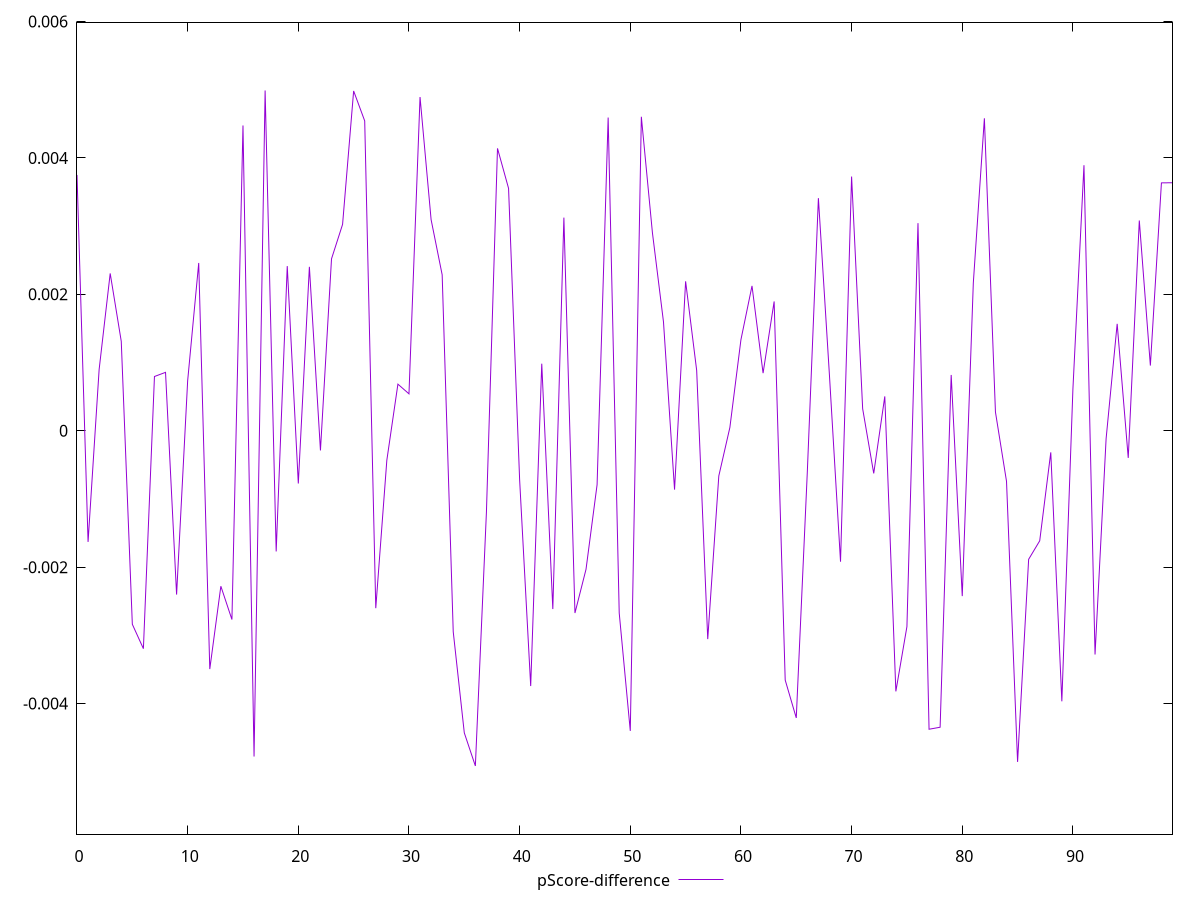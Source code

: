reset

$pScoreDifference <<EOF
0 0.0037510987556489406
1 -0.0016304994279069396
2 0.000897902656659344
3 0.0023068963578299906
4 0.00131052604017734
5 -0.002837931456254328
6 -0.003195549662763031
7 0.0007953674636190788
8 0.0008561141540522899
9 -0.0024026154225768037
10 0.0007329483373278434
11 0.002460021061131079
12 -0.003494916178192864
13 -0.0022798399960550775
14 -0.002768481302161896
15 0.004476668218258761
16 -0.004777288897803711
17 0.004989195992527784
18 -0.0017700078241987827
19 0.002413958352827983
20 -0.0007741872975773889
21 0.002403738751347806
22 -0.0002891329241320184
23 0.0025207183712083747
24 0.003025648979355866
25 0.004982238342379319
26 0.00454313680794971
27 -0.0026022435666200883
28 -0.0004320663127912461
29 0.0006831778341263028
30 0.0005409479709569398
31 0.0048931061085288885
32 0.003095413789676038
33 0.002286266047974883
34 -0.0029480050240054956
35 -0.004430252344479801
36 -0.004915146008501292
37 -0.0011930134429223305
38 0.004140451465073913
39 0.003554279030625662
40 -0.0007187351190451885
41 -0.0037438299856771273
42 0.0009835154538055946
43 -0.0026146098183752464
44 0.0031251108243792736
45 -0.00267290673700904
46 -0.002031529367628848
47 -0.0007913326803951071
48 0.0045919799115927695
49 -0.0026726939303411967
50 -0.004401666981330821
51 0.004603859666827859
52 0.00290480709279628
53 0.0015967364539700712
54 -0.0008632570409198292
55 0.0021907457670683472
56 0.0008840924343089807
57 -0.0030557308743622835
58 -0.0006628820723092455
59 0.00004747708571378739
60 0.0013346763996751054
61 0.002123806090539526
62 0.0008443998950886655
63 0.0018958199242976592
64 -0.0036557829647364537
65 -0.004211186381877119
66 -0.0005998412612545634
67 0.003410755350559458
68 0.0008092910515477003
69 -0.001920401850989406
70 0.0037274515997446356
71 0.0003223991992707953
72 -0.0006258046217434421
73 0.0005035276548520651
74 -0.003821962722557859
75 -0.0028721944149514567
76 0.003043794986708148
77 -0.004376996661985433
78 -0.00434760442776716
79 0.0008180011850094093
80 -0.0024248393162574766
81 0.002166444017963287
82 0.004581194972982927
83 0.0002744448985205761
84 -0.000741699130660245
85 -0.004856353645277478
86 -0.0018852903353294703
87 -0.0016140635462330577
88 -0.00031702772260555623
89 -0.00396762906500725
90 0.0006096480684351091
91 0.003893428762453577
92 -0.0032812956415503303
93 -0.00011771059858878274
94 0.0015676321379601843
95 -0.0003985940375070829
96 0.0030831105286305283
97 0.0009556793842703248
98 0.0036345137995156263
99 0.0036366106028564715
EOF

set key outside below
set xrange [0:99]
set yrange [-0.005915146008501292:0.005989195992527784]
set trange [-0.005915146008501292:0.005989195992527784]
set terminal svg size 640, 500 enhanced background rgb 'white'
set output "report_00013_2021-02-09T12-04-24.940Z/first-contentful-paint/samples/pages+cached/pScore-difference/values.svg"

plot $pScoreDifference title "pScore-difference" with line

reset
